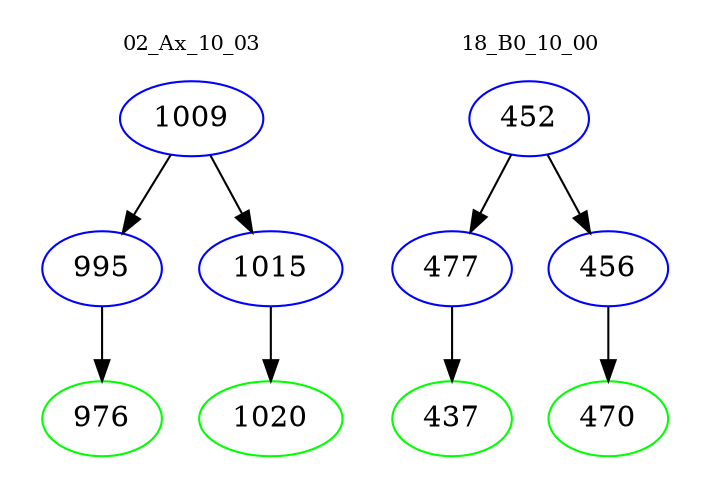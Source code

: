 digraph{
subgraph cluster_0 {
color = white
label = "02_Ax_10_03";
fontsize=10;
T0_1009 [label="1009", color="blue"]
T0_1009 -> T0_995 [color="black"]
T0_995 [label="995", color="blue"]
T0_995 -> T0_976 [color="black"]
T0_976 [label="976", color="green"]
T0_1009 -> T0_1015 [color="black"]
T0_1015 [label="1015", color="blue"]
T0_1015 -> T0_1020 [color="black"]
T0_1020 [label="1020", color="green"]
}
subgraph cluster_1 {
color = white
label = "18_B0_10_00";
fontsize=10;
T1_452 [label="452", color="blue"]
T1_452 -> T1_477 [color="black"]
T1_477 [label="477", color="blue"]
T1_477 -> T1_437 [color="black"]
T1_437 [label="437", color="green"]
T1_452 -> T1_456 [color="black"]
T1_456 [label="456", color="blue"]
T1_456 -> T1_470 [color="black"]
T1_470 [label="470", color="green"]
}
}
